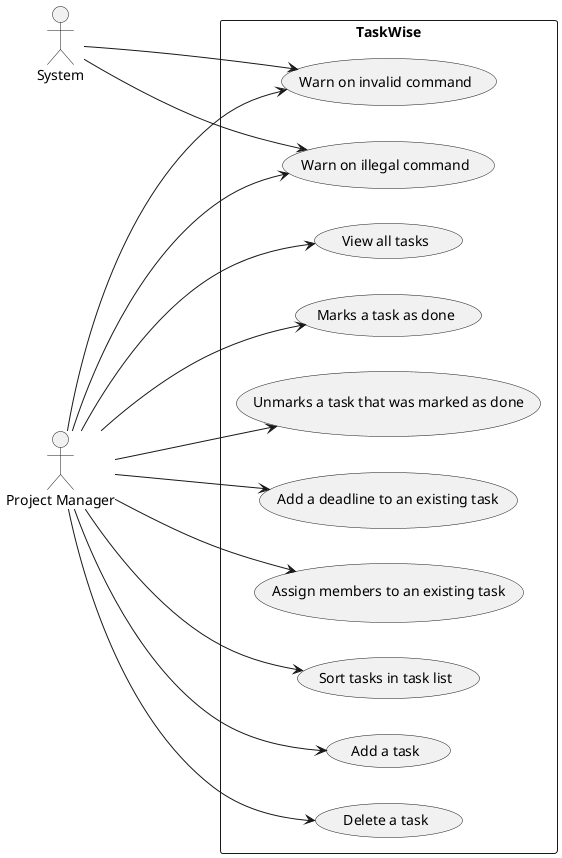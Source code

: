 @startuml
left to right direction

:System: as System
:Project Manager: as User

rectangle TaskWise {
    usecase "Add a task" as UC01
    usecase "Delete a task" as UC02
    usecase "View all tasks" as UC03
    usecase "Marks a task as done" as UC04
    usecase "Unmarks a task that was marked as done" as UC05
    usecase "Warn on invalid command" as UC06
    usecase "Warn on illegal command" as UC07
    usecase "Add a deadline to an existing task" as UC08
    usecase "Assign members to an existing task" as UC09
    usecase "Sort tasks in task list" as UC10
}

User ---> UC01
User ---> UC02
User ---> UC03
User ---> UC04
User ---> UC05
User ---> UC06
User ---> UC07
User ---> UC08
User ---> UC09
User ---> UC10

System ---> UC06
System ---> UC07
@enduml